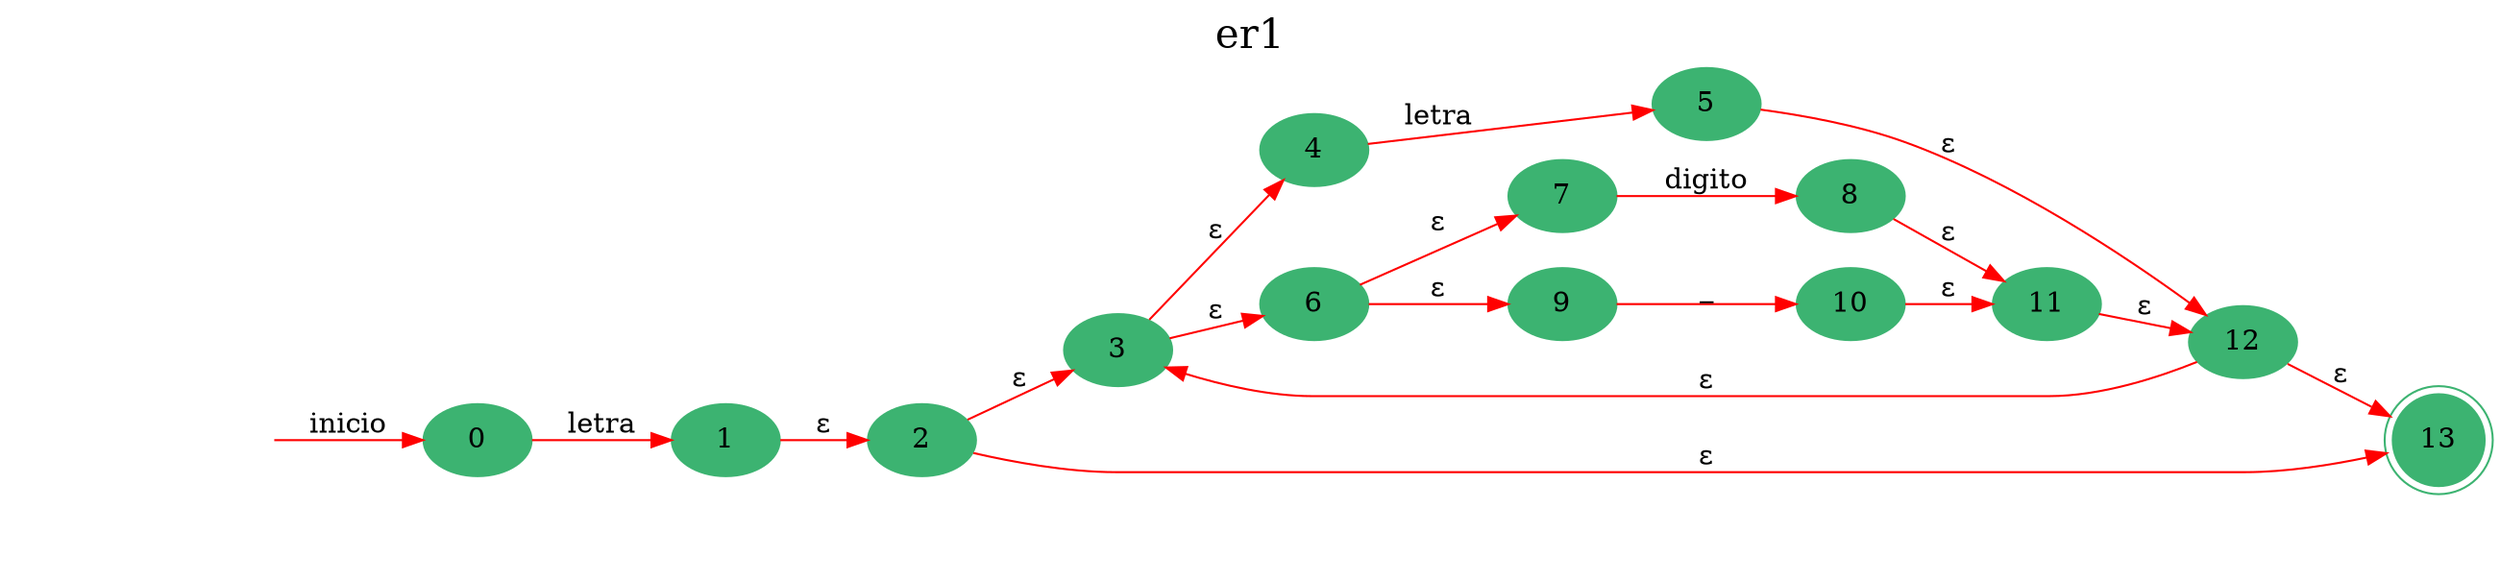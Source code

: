 digraph er1 {
	rankdir=LR;
	graph [label="er1", labelloc=t, fontsize=20]; 
	node [style = filled,color = mediumseagreen]; 0 1 2 3 4 5 6 7 8 9 10 11 12 13;
	node [shape=circle];
	node [color=midnightblue,fontcolor=white];
	edge [color=red];
	secret_node [style=invis];
	secret_node -> 0 [label="inicio"];
	0 -> 1 [label="letra"];
	1 -> 2 [label="ε"];
	2 -> 3 [label="ε"];
	2 -> 13 [label="ε"];
	3 -> 6 [label="ε"];
	3 -> 4 [label="ε"];
	4 -> 5 [label="letra"];
	5 -> 12 [label="ε"];
	6 -> 9 [label="ε"];
	6 -> 7 [label="ε"];
	7 -> 8 [label="digito"];
	8 -> 11 [label="ε"];
	9 -> 10 [label="_"];
	10 -> 11 [label="ε"];
	11 -> 12 [label="ε"];
	12 -> 3 [label="ε"];
	12 -> 13 [label="ε"];
13[shape=doublecircle]}